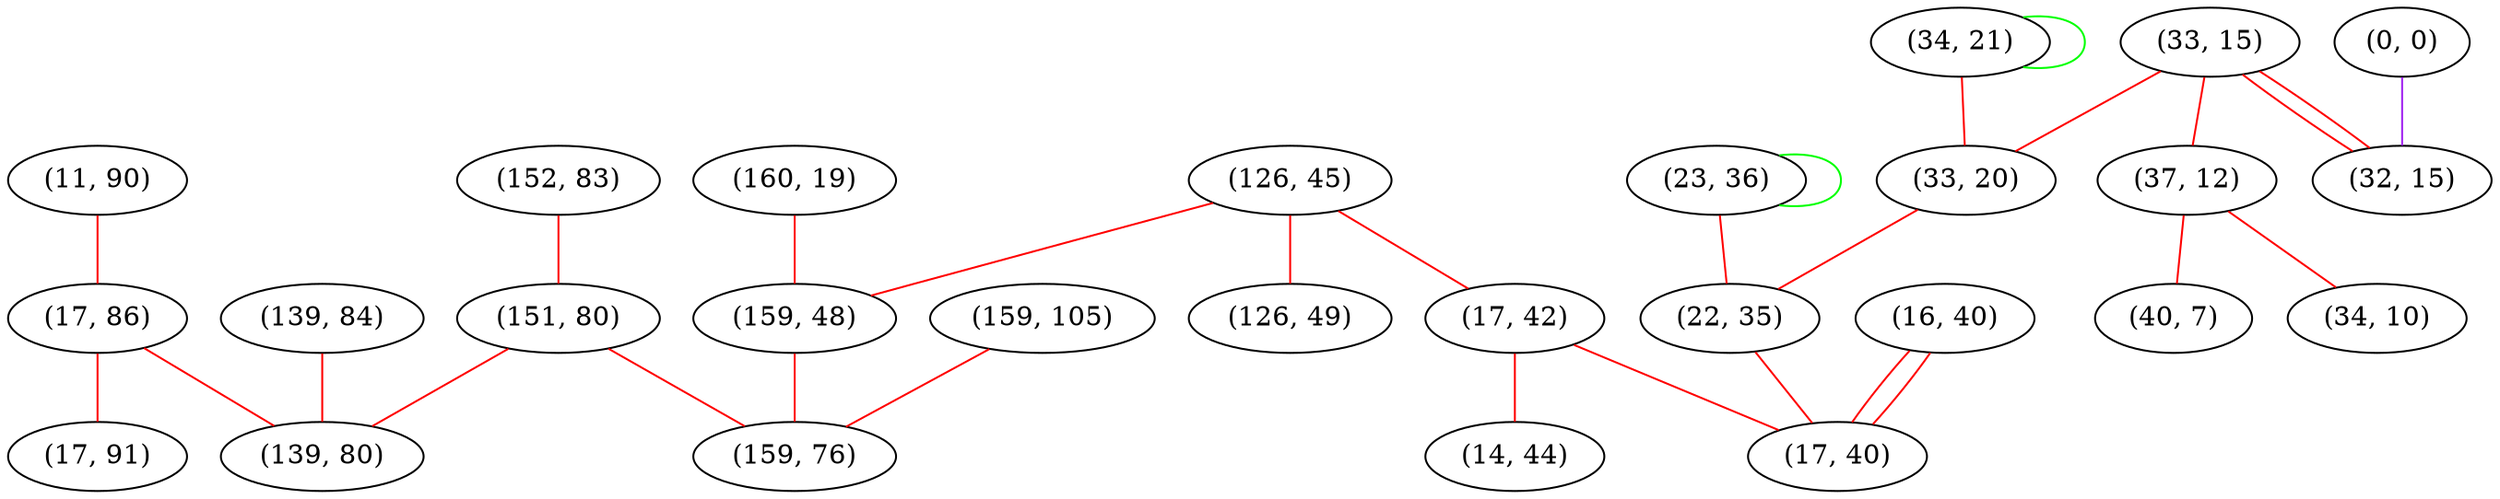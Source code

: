 graph "" {
"(152, 83)";
"(151, 80)";
"(160, 19)";
"(11, 90)";
"(17, 86)";
"(17, 91)";
"(126, 45)";
"(23, 36)";
"(159, 105)";
"(17, 42)";
"(33, 15)";
"(139, 84)";
"(34, 21)";
"(33, 20)";
"(139, 80)";
"(0, 0)";
"(32, 15)";
"(37, 12)";
"(16, 40)";
"(159, 48)";
"(14, 44)";
"(22, 35)";
"(17, 40)";
"(34, 10)";
"(159, 76)";
"(126, 49)";
"(40, 7)";
"(152, 83)" -- "(151, 80)"  [color=red, key=0, weight=1];
"(151, 80)" -- "(139, 80)"  [color=red, key=0, weight=1];
"(151, 80)" -- "(159, 76)"  [color=red, key=0, weight=1];
"(160, 19)" -- "(159, 48)"  [color=red, key=0, weight=1];
"(11, 90)" -- "(17, 86)"  [color=red, key=0, weight=1];
"(17, 86)" -- "(139, 80)"  [color=red, key=0, weight=1];
"(17, 86)" -- "(17, 91)"  [color=red, key=0, weight=1];
"(126, 45)" -- "(17, 42)"  [color=red, key=0, weight=1];
"(126, 45)" -- "(126, 49)"  [color=red, key=0, weight=1];
"(126, 45)" -- "(159, 48)"  [color=red, key=0, weight=1];
"(23, 36)" -- "(22, 35)"  [color=red, key=0, weight=1];
"(23, 36)" -- "(23, 36)"  [color=green, key=0, weight=2];
"(159, 105)" -- "(159, 76)"  [color=red, key=0, weight=1];
"(17, 42)" -- "(14, 44)"  [color=red, key=0, weight=1];
"(17, 42)" -- "(17, 40)"  [color=red, key=0, weight=1];
"(33, 15)" -- "(37, 12)"  [color=red, key=0, weight=1];
"(33, 15)" -- "(32, 15)"  [color=red, key=0, weight=1];
"(33, 15)" -- "(32, 15)"  [color=red, key=1, weight=1];
"(33, 15)" -- "(33, 20)"  [color=red, key=0, weight=1];
"(139, 84)" -- "(139, 80)"  [color=red, key=0, weight=1];
"(34, 21)" -- "(34, 21)"  [color=green, key=0, weight=2];
"(34, 21)" -- "(33, 20)"  [color=red, key=0, weight=1];
"(33, 20)" -- "(22, 35)"  [color=red, key=0, weight=1];
"(0, 0)" -- "(32, 15)"  [color=purple, key=0, weight=4];
"(37, 12)" -- "(34, 10)"  [color=red, key=0, weight=1];
"(37, 12)" -- "(40, 7)"  [color=red, key=0, weight=1];
"(16, 40)" -- "(17, 40)"  [color=red, key=0, weight=1];
"(16, 40)" -- "(17, 40)"  [color=red, key=1, weight=1];
"(159, 48)" -- "(159, 76)"  [color=red, key=0, weight=1];
"(22, 35)" -- "(17, 40)"  [color=red, key=0, weight=1];
}
